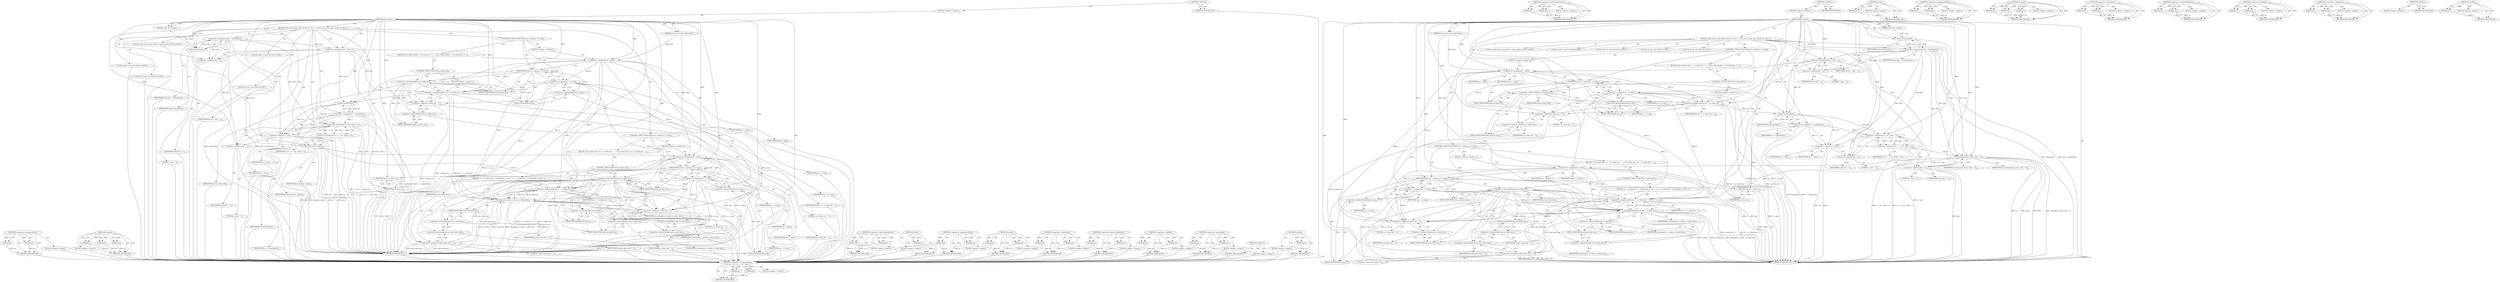 digraph "xmalloc" {
vulnerable_149 [label=<(METHOD,&lt;operator&gt;.assignmentPlus)>];
vulnerable_150 [label=<(PARAM,p1)>];
vulnerable_151 [label=<(PARAM,p2)>];
vulnerable_152 [label=<(BLOCK,&lt;empty&gt;,&lt;empty&gt;)>];
vulnerable_153 [label=<(METHOD_RETURN,ANY)>];
vulnerable_173 [label=<(METHOD,memcpy)>];
vulnerable_174 [label=<(PARAM,p1)>];
vulnerable_175 [label=<(PARAM,p2)>];
vulnerable_176 [label=<(PARAM,p3)>];
vulnerable_177 [label=<(BLOCK,&lt;empty&gt;,&lt;empty&gt;)>];
vulnerable_178 [label=<(METHOD_RETURN,ANY)>];
vulnerable_6 [label=<(METHOD,&lt;global&gt;)<SUB>1</SUB>>];
vulnerable_7 [label=<(BLOCK,&lt;empty&gt;,&lt;empty&gt;)<SUB>1</SUB>>];
vulnerable_8 [label=<(METHOD,path_name)<SUB>1</SUB>>];
vulnerable_9 [label=<(PARAM,const struct name_path *path)<SUB>1</SUB>>];
vulnerable_10 [label=<(PARAM,const char *name)<SUB>1</SUB>>];
vulnerable_11 [label=<(BLOCK,{
	const struct name_path *p;
	char *n, *m;
	in...,{
	const struct name_path *p;
	char *n, *m;
	in...)<SUB>2</SUB>>];
vulnerable_12 [label="<(LOCAL,const struct name_path* p: name_path*)<SUB>3</SUB>>"];
vulnerable_13 [label="<(LOCAL,char* n: char*)<SUB>4</SUB>>"];
vulnerable_14 [label="<(LOCAL,char* m: char*)<SUB>4</SUB>>"];
vulnerable_15 [label="<(LOCAL,int nlen: int)<SUB>5</SUB>>"];
vulnerable_16 [label=<(&lt;operator&gt;.assignment,nlen = strlen(name))<SUB>5</SUB>>];
vulnerable_17 [label=<(IDENTIFIER,nlen,nlen = strlen(name))<SUB>5</SUB>>];
vulnerable_18 [label=<(strlen,strlen(name))<SUB>5</SUB>>];
vulnerable_19 [label=<(IDENTIFIER,name,strlen(name))<SUB>5</SUB>>];
vulnerable_20 [label="<(LOCAL,int len: int)<SUB>6</SUB>>"];
vulnerable_21 [label=<(&lt;operator&gt;.assignment,len = nlen + 1)<SUB>6</SUB>>];
vulnerable_22 [label=<(IDENTIFIER,len,len = nlen + 1)<SUB>6</SUB>>];
vulnerable_23 [label=<(&lt;operator&gt;.addition,nlen + 1)<SUB>6</SUB>>];
vulnerable_24 [label=<(IDENTIFIER,nlen,nlen + 1)<SUB>6</SUB>>];
vulnerable_25 [label=<(LITERAL,1,nlen + 1)<SUB>6</SUB>>];
vulnerable_26 [label=<(CONTROL_STRUCTURE,FOR,for (p = path;p;p = p-&gt;up))<SUB>8</SUB>>];
vulnerable_27 [label=<(BLOCK,&lt;empty&gt;,&lt;empty&gt;)<SUB>8</SUB>>];
vulnerable_28 [label=<(&lt;operator&gt;.assignment,p = path)<SUB>8</SUB>>];
vulnerable_29 [label=<(IDENTIFIER,p,p = path)<SUB>8</SUB>>];
vulnerable_30 [label=<(IDENTIFIER,path,p = path)<SUB>8</SUB>>];
vulnerable_31 [label=<(IDENTIFIER,p,for (p = path;p;p = p-&gt;up))<SUB>8</SUB>>];
vulnerable_32 [label=<(&lt;operator&gt;.assignment,p = p-&gt;up)<SUB>8</SUB>>];
vulnerable_33 [label=<(IDENTIFIER,p,p = p-&gt;up)<SUB>8</SUB>>];
vulnerable_34 [label=<(&lt;operator&gt;.indirectFieldAccess,p-&gt;up)<SUB>8</SUB>>];
vulnerable_35 [label=<(IDENTIFIER,p,p = p-&gt;up)<SUB>8</SUB>>];
vulnerable_36 [label=<(FIELD_IDENTIFIER,up,up)<SUB>8</SUB>>];
vulnerable_37 [label=<(BLOCK,{
		if (p-&gt;elem_len)
			len += p-&gt;elem_len + 1;...,{
		if (p-&gt;elem_len)
			len += p-&gt;elem_len + 1;...)<SUB>8</SUB>>];
vulnerable_38 [label=<(CONTROL_STRUCTURE,IF,if (p-&gt;elem_len))<SUB>9</SUB>>];
vulnerable_39 [label=<(&lt;operator&gt;.indirectFieldAccess,p-&gt;elem_len)<SUB>9</SUB>>];
vulnerable_40 [label=<(IDENTIFIER,p,if (p-&gt;elem_len))<SUB>9</SUB>>];
vulnerable_41 [label=<(FIELD_IDENTIFIER,elem_len,elem_len)<SUB>9</SUB>>];
vulnerable_42 [label=<(BLOCK,&lt;empty&gt;,&lt;empty&gt;)<SUB>10</SUB>>];
vulnerable_43 [label=<(&lt;operator&gt;.assignmentPlus,len += p-&gt;elem_len + 1)<SUB>10</SUB>>];
vulnerable_44 [label=<(IDENTIFIER,len,len += p-&gt;elem_len + 1)<SUB>10</SUB>>];
vulnerable_45 [label=<(&lt;operator&gt;.addition,p-&gt;elem_len + 1)<SUB>10</SUB>>];
vulnerable_46 [label=<(&lt;operator&gt;.indirectFieldAccess,p-&gt;elem_len)<SUB>10</SUB>>];
vulnerable_47 [label=<(IDENTIFIER,p,p-&gt;elem_len + 1)<SUB>10</SUB>>];
vulnerable_48 [label=<(FIELD_IDENTIFIER,elem_len,elem_len)<SUB>10</SUB>>];
vulnerable_49 [label=<(LITERAL,1,p-&gt;elem_len + 1)<SUB>10</SUB>>];
vulnerable_50 [label=<(&lt;operator&gt;.assignment,n = xmalloc(len))<SUB>12</SUB>>];
vulnerable_51 [label=<(IDENTIFIER,n,n = xmalloc(len))<SUB>12</SUB>>];
vulnerable_52 [label=<(xmalloc,xmalloc(len))<SUB>12</SUB>>];
vulnerable_53 [label=<(IDENTIFIER,len,xmalloc(len))<SUB>12</SUB>>];
vulnerable_54 [label=<(&lt;operator&gt;.assignment,m = n + len - (nlen + 1))<SUB>13</SUB>>];
vulnerable_55 [label=<(IDENTIFIER,m,m = n + len - (nlen + 1))<SUB>13</SUB>>];
vulnerable_56 [label=<(&lt;operator&gt;.subtraction,n + len - (nlen + 1))<SUB>13</SUB>>];
vulnerable_57 [label=<(&lt;operator&gt;.addition,n + len)<SUB>13</SUB>>];
vulnerable_58 [label=<(IDENTIFIER,n,n + len)<SUB>13</SUB>>];
vulnerable_59 [label=<(IDENTIFIER,len,n + len)<SUB>13</SUB>>];
vulnerable_60 [label=<(&lt;operator&gt;.addition,nlen + 1)<SUB>13</SUB>>];
vulnerable_61 [label=<(IDENTIFIER,nlen,nlen + 1)<SUB>13</SUB>>];
vulnerable_62 [label=<(LITERAL,1,nlen + 1)<SUB>13</SUB>>];
vulnerable_63 [label=<(strcpy,strcpy(m, name))<SUB>14</SUB>>];
vulnerable_64 [label=<(IDENTIFIER,m,strcpy(m, name))<SUB>14</SUB>>];
vulnerable_65 [label=<(IDENTIFIER,name,strcpy(m, name))<SUB>14</SUB>>];
vulnerable_66 [label=<(CONTROL_STRUCTURE,FOR,for (p = path;p;p = p-&gt;up))<SUB>15</SUB>>];
vulnerable_67 [label=<(BLOCK,&lt;empty&gt;,&lt;empty&gt;)<SUB>15</SUB>>];
vulnerable_68 [label=<(&lt;operator&gt;.assignment,p = path)<SUB>15</SUB>>];
vulnerable_69 [label=<(IDENTIFIER,p,p = path)<SUB>15</SUB>>];
vulnerable_70 [label=<(IDENTIFIER,path,p = path)<SUB>15</SUB>>];
vulnerable_71 [label=<(IDENTIFIER,p,for (p = path;p;p = p-&gt;up))<SUB>15</SUB>>];
vulnerable_72 [label=<(&lt;operator&gt;.assignment,p = p-&gt;up)<SUB>15</SUB>>];
vulnerable_73 [label=<(IDENTIFIER,p,p = p-&gt;up)<SUB>15</SUB>>];
vulnerable_74 [label=<(&lt;operator&gt;.indirectFieldAccess,p-&gt;up)<SUB>15</SUB>>];
vulnerable_75 [label=<(IDENTIFIER,p,p = p-&gt;up)<SUB>15</SUB>>];
vulnerable_76 [label=<(FIELD_IDENTIFIER,up,up)<SUB>15</SUB>>];
vulnerable_77 [label=<(BLOCK,{
 		if (p-&gt;elem_len) {
 			m -= p-&gt;elem_len + ...,{
 		if (p-&gt;elem_len) {
 			m -= p-&gt;elem_len + ...)<SUB>15</SUB>>];
vulnerable_78 [label=<(CONTROL_STRUCTURE,IF,if (p-&gt;elem_len))<SUB>16</SUB>>];
vulnerable_79 [label=<(&lt;operator&gt;.indirectFieldAccess,p-&gt;elem_len)<SUB>16</SUB>>];
vulnerable_80 [label=<(IDENTIFIER,p,if (p-&gt;elem_len))<SUB>16</SUB>>];
vulnerable_81 [label=<(FIELD_IDENTIFIER,elem_len,elem_len)<SUB>16</SUB>>];
vulnerable_82 [label=<(BLOCK,{
 			m -= p-&gt;elem_len + 1;
			memcpy(m, p-&gt;ele...,{
 			m -= p-&gt;elem_len + 1;
			memcpy(m, p-&gt;ele...)<SUB>16</SUB>>];
vulnerable_83 [label=<(&lt;operator&gt;.assignmentMinus,m -= p-&gt;elem_len + 1)<SUB>17</SUB>>];
vulnerable_84 [label=<(IDENTIFIER,m,m -= p-&gt;elem_len + 1)<SUB>17</SUB>>];
vulnerable_85 [label=<(&lt;operator&gt;.addition,p-&gt;elem_len + 1)<SUB>17</SUB>>];
vulnerable_86 [label=<(&lt;operator&gt;.indirectFieldAccess,p-&gt;elem_len)<SUB>17</SUB>>];
vulnerable_87 [label=<(IDENTIFIER,p,p-&gt;elem_len + 1)<SUB>17</SUB>>];
vulnerable_88 [label=<(FIELD_IDENTIFIER,elem_len,elem_len)<SUB>17</SUB>>];
vulnerable_89 [label=<(LITERAL,1,p-&gt;elem_len + 1)<SUB>17</SUB>>];
vulnerable_90 [label=<(memcpy,memcpy(m, p-&gt;elem, p-&gt;elem_len))<SUB>18</SUB>>];
vulnerable_91 [label=<(IDENTIFIER,m,memcpy(m, p-&gt;elem, p-&gt;elem_len))<SUB>18</SUB>>];
vulnerable_92 [label=<(&lt;operator&gt;.indirectFieldAccess,p-&gt;elem)<SUB>18</SUB>>];
vulnerable_93 [label=<(IDENTIFIER,p,memcpy(m, p-&gt;elem, p-&gt;elem_len))<SUB>18</SUB>>];
vulnerable_94 [label=<(FIELD_IDENTIFIER,elem,elem)<SUB>18</SUB>>];
vulnerable_95 [label=<(&lt;operator&gt;.indirectFieldAccess,p-&gt;elem_len)<SUB>18</SUB>>];
vulnerable_96 [label=<(IDENTIFIER,p,memcpy(m, p-&gt;elem, p-&gt;elem_len))<SUB>18</SUB>>];
vulnerable_97 [label=<(FIELD_IDENTIFIER,elem_len,elem_len)<SUB>18</SUB>>];
vulnerable_98 [label=<(&lt;operator&gt;.assignment,m[p-&gt;elem_len] = '/')<SUB>19</SUB>>];
vulnerable_99 [label=<(&lt;operator&gt;.indirectIndexAccess,m[p-&gt;elem_len])<SUB>19</SUB>>];
vulnerable_100 [label=<(IDENTIFIER,m,m[p-&gt;elem_len] = '/')<SUB>19</SUB>>];
vulnerable_101 [label=<(&lt;operator&gt;.indirectFieldAccess,p-&gt;elem_len)<SUB>19</SUB>>];
vulnerable_102 [label=<(IDENTIFIER,p,m[p-&gt;elem_len] = '/')<SUB>19</SUB>>];
vulnerable_103 [label=<(FIELD_IDENTIFIER,elem_len,elem_len)<SUB>19</SUB>>];
vulnerable_104 [label=<(LITERAL,'/',m[p-&gt;elem_len] = '/')<SUB>19</SUB>>];
vulnerable_105 [label=<(RETURN,return n;,return n;)<SUB>22</SUB>>];
vulnerable_106 [label=<(IDENTIFIER,n,return n;)<SUB>22</SUB>>];
vulnerable_107 [label=<(METHOD_RETURN,char*)<SUB>1</SUB>>];
vulnerable_109 [label=<(METHOD_RETURN,ANY)<SUB>1</SUB>>];
vulnerable_179 [label=<(METHOD,&lt;operator&gt;.indirectIndexAccess)>];
vulnerable_180 [label=<(PARAM,p1)>];
vulnerable_181 [label=<(PARAM,p2)>];
vulnerable_182 [label=<(BLOCK,&lt;empty&gt;,&lt;empty&gt;)>];
vulnerable_183 [label=<(METHOD_RETURN,ANY)>];
vulnerable_135 [label=<(METHOD,strlen)>];
vulnerable_136 [label=<(PARAM,p1)>];
vulnerable_137 [label=<(BLOCK,&lt;empty&gt;,&lt;empty&gt;)>];
vulnerable_138 [label=<(METHOD_RETURN,ANY)>];
vulnerable_168 [label=<(METHOD,&lt;operator&gt;.assignmentMinus)>];
vulnerable_169 [label=<(PARAM,p1)>];
vulnerable_170 [label=<(PARAM,p2)>];
vulnerable_171 [label=<(BLOCK,&lt;empty&gt;,&lt;empty&gt;)>];
vulnerable_172 [label=<(METHOD_RETURN,ANY)>];
vulnerable_163 [label=<(METHOD,strcpy)>];
vulnerable_164 [label=<(PARAM,p1)>];
vulnerable_165 [label=<(PARAM,p2)>];
vulnerable_166 [label=<(BLOCK,&lt;empty&gt;,&lt;empty&gt;)>];
vulnerable_167 [label=<(METHOD_RETURN,ANY)>];
vulnerable_158 [label=<(METHOD,&lt;operator&gt;.subtraction)>];
vulnerable_159 [label=<(PARAM,p1)>];
vulnerable_160 [label=<(PARAM,p2)>];
vulnerable_161 [label=<(BLOCK,&lt;empty&gt;,&lt;empty&gt;)>];
vulnerable_162 [label=<(METHOD_RETURN,ANY)>];
vulnerable_144 [label=<(METHOD,&lt;operator&gt;.indirectFieldAccess)>];
vulnerable_145 [label=<(PARAM,p1)>];
vulnerable_146 [label=<(PARAM,p2)>];
vulnerable_147 [label=<(BLOCK,&lt;empty&gt;,&lt;empty&gt;)>];
vulnerable_148 [label=<(METHOD_RETURN,ANY)>];
vulnerable_139 [label=<(METHOD,&lt;operator&gt;.addition)>];
vulnerable_140 [label=<(PARAM,p1)>];
vulnerable_141 [label=<(PARAM,p2)>];
vulnerable_142 [label=<(BLOCK,&lt;empty&gt;,&lt;empty&gt;)>];
vulnerable_143 [label=<(METHOD_RETURN,ANY)>];
vulnerable_130 [label=<(METHOD,&lt;operator&gt;.assignment)>];
vulnerable_131 [label=<(PARAM,p1)>];
vulnerable_132 [label=<(PARAM,p2)>];
vulnerable_133 [label=<(BLOCK,&lt;empty&gt;,&lt;empty&gt;)>];
vulnerable_134 [label=<(METHOD_RETURN,ANY)>];
vulnerable_124 [label=<(METHOD,&lt;global&gt;)<SUB>1</SUB>>];
vulnerable_125 [label=<(BLOCK,&lt;empty&gt;,&lt;empty&gt;)>];
vulnerable_126 [label=<(METHOD_RETURN,ANY)>];
vulnerable_154 [label=<(METHOD,xmalloc)>];
vulnerable_155 [label=<(PARAM,p1)>];
vulnerable_156 [label=<(BLOCK,&lt;empty&gt;,&lt;empty&gt;)>];
vulnerable_157 [label=<(METHOD_RETURN,ANY)>];
fixed_152 [label=<(METHOD,&lt;operator&gt;.assignmentPlus)>];
fixed_153 [label=<(PARAM,p1)>];
fixed_154 [label=<(PARAM,p2)>];
fixed_155 [label=<(BLOCK,&lt;empty&gt;,&lt;empty&gt;)>];
fixed_156 [label=<(METHOD_RETURN,ANY)>];
fixed_177 [label=<(METHOD,&lt;operator&gt;.indirectIndexAccess)>];
fixed_178 [label=<(PARAM,p1)>];
fixed_179 [label=<(PARAM,p2)>];
fixed_180 [label=<(BLOCK,&lt;empty&gt;,&lt;empty&gt;)>];
fixed_181 [label=<(METHOD_RETURN,ANY)>];
fixed_6 [label=<(METHOD,&lt;global&gt;)<SUB>1</SUB>>];
fixed_7 [label=<(BLOCK,&lt;empty&gt;,&lt;empty&gt;)<SUB>1</SUB>>];
fixed_8 [label=<(METHOD,path_name)<SUB>1</SUB>>];
fixed_9 [label=<(PARAM,const struct name_path *path)<SUB>1</SUB>>];
fixed_10 [label=<(PARAM,const char *name)<SUB>1</SUB>>];
fixed_11 [label=<(BLOCK,{
	const struct name_path *p;
	char *n, *m;
	in...,{
	const struct name_path *p;
	char *n, *m;
	in...)<SUB>2</SUB>>];
fixed_12 [label="<(LOCAL,const struct name_path* p: name_path*)<SUB>3</SUB>>"];
fixed_13 [label="<(LOCAL,char* n: char*)<SUB>4</SUB>>"];
fixed_14 [label="<(LOCAL,char* m: char*)<SUB>4</SUB>>"];
fixed_15 [label="<(LOCAL,int nlen: int)<SUB>5</SUB>>"];
fixed_16 [label=<(&lt;operator&gt;.assignment,nlen = strlen(name))<SUB>5</SUB>>];
fixed_17 [label=<(IDENTIFIER,nlen,nlen = strlen(name))<SUB>5</SUB>>];
fixed_18 [label=<(strlen,strlen(name))<SUB>5</SUB>>];
fixed_19 [label=<(IDENTIFIER,name,strlen(name))<SUB>5</SUB>>];
fixed_20 [label="<(LOCAL,int len: int)<SUB>6</SUB>>"];
fixed_21 [label=<(&lt;operator&gt;.assignment,len = nlen + 1)<SUB>6</SUB>>];
fixed_22 [label=<(IDENTIFIER,len,len = nlen + 1)<SUB>6</SUB>>];
fixed_23 [label=<(&lt;operator&gt;.addition,nlen + 1)<SUB>6</SUB>>];
fixed_24 [label=<(IDENTIFIER,nlen,nlen + 1)<SUB>6</SUB>>];
fixed_25 [label=<(LITERAL,1,nlen + 1)<SUB>6</SUB>>];
fixed_26 [label=<(CONTROL_STRUCTURE,FOR,for (p = path;p;p = p-&gt;up))<SUB>8</SUB>>];
fixed_27 [label=<(BLOCK,&lt;empty&gt;,&lt;empty&gt;)<SUB>8</SUB>>];
fixed_28 [label=<(&lt;operator&gt;.assignment,p = path)<SUB>8</SUB>>];
fixed_29 [label=<(IDENTIFIER,p,p = path)<SUB>8</SUB>>];
fixed_30 [label=<(IDENTIFIER,path,p = path)<SUB>8</SUB>>];
fixed_31 [label=<(IDENTIFIER,p,for (p = path;p;p = p-&gt;up))<SUB>8</SUB>>];
fixed_32 [label=<(&lt;operator&gt;.assignment,p = p-&gt;up)<SUB>8</SUB>>];
fixed_33 [label=<(IDENTIFIER,p,p = p-&gt;up)<SUB>8</SUB>>];
fixed_34 [label=<(&lt;operator&gt;.indirectFieldAccess,p-&gt;up)<SUB>8</SUB>>];
fixed_35 [label=<(IDENTIFIER,p,p = p-&gt;up)<SUB>8</SUB>>];
fixed_36 [label=<(FIELD_IDENTIFIER,up,up)<SUB>8</SUB>>];
fixed_37 [label=<(BLOCK,{
		if (p-&gt;elem_len)
			len += p-&gt;elem_len + 1;...,{
		if (p-&gt;elem_len)
			len += p-&gt;elem_len + 1;...)<SUB>8</SUB>>];
fixed_38 [label=<(CONTROL_STRUCTURE,IF,if (p-&gt;elem_len))<SUB>9</SUB>>];
fixed_39 [label=<(&lt;operator&gt;.indirectFieldAccess,p-&gt;elem_len)<SUB>9</SUB>>];
fixed_40 [label=<(IDENTIFIER,p,if (p-&gt;elem_len))<SUB>9</SUB>>];
fixed_41 [label=<(FIELD_IDENTIFIER,elem_len,elem_len)<SUB>9</SUB>>];
fixed_42 [label=<(BLOCK,&lt;empty&gt;,&lt;empty&gt;)<SUB>10</SUB>>];
fixed_43 [label=<(&lt;operator&gt;.assignmentPlus,len += p-&gt;elem_len + 1)<SUB>10</SUB>>];
fixed_44 [label=<(IDENTIFIER,len,len += p-&gt;elem_len + 1)<SUB>10</SUB>>];
fixed_45 [label=<(&lt;operator&gt;.addition,p-&gt;elem_len + 1)<SUB>10</SUB>>];
fixed_46 [label=<(&lt;operator&gt;.indirectFieldAccess,p-&gt;elem_len)<SUB>10</SUB>>];
fixed_47 [label=<(IDENTIFIER,p,p-&gt;elem_len + 1)<SUB>10</SUB>>];
fixed_48 [label=<(FIELD_IDENTIFIER,elem_len,elem_len)<SUB>10</SUB>>];
fixed_49 [label=<(LITERAL,1,p-&gt;elem_len + 1)<SUB>10</SUB>>];
fixed_50 [label=<(&lt;operator&gt;.assignment,n = xmalloc(len))<SUB>12</SUB>>];
fixed_51 [label=<(IDENTIFIER,n,n = xmalloc(len))<SUB>12</SUB>>];
fixed_52 [label=<(xmalloc,xmalloc(len))<SUB>12</SUB>>];
fixed_53 [label=<(IDENTIFIER,len,xmalloc(len))<SUB>12</SUB>>];
fixed_54 [label=<(&lt;operator&gt;.assignment,m = n + len - (nlen + 1))<SUB>13</SUB>>];
fixed_55 [label=<(IDENTIFIER,m,m = n + len - (nlen + 1))<SUB>13</SUB>>];
fixed_56 [label=<(&lt;operator&gt;.subtraction,n + len - (nlen + 1))<SUB>13</SUB>>];
fixed_57 [label=<(&lt;operator&gt;.addition,n + len)<SUB>13</SUB>>];
fixed_58 [label=<(IDENTIFIER,n,n + len)<SUB>13</SUB>>];
fixed_59 [label=<(IDENTIFIER,len,n + len)<SUB>13</SUB>>];
fixed_60 [label=<(&lt;operator&gt;.addition,nlen + 1)<SUB>13</SUB>>];
fixed_61 [label=<(IDENTIFIER,nlen,nlen + 1)<SUB>13</SUB>>];
fixed_62 [label=<(LITERAL,1,nlen + 1)<SUB>13</SUB>>];
fixed_63 [label=<(memcpy,memcpy(m, name, nlen + 1))<SUB>14</SUB>>];
fixed_64 [label=<(IDENTIFIER,m,memcpy(m, name, nlen + 1))<SUB>14</SUB>>];
fixed_65 [label=<(IDENTIFIER,name,memcpy(m, name, nlen + 1))<SUB>14</SUB>>];
fixed_66 [label=<(&lt;operator&gt;.addition,nlen + 1)<SUB>14</SUB>>];
fixed_67 [label=<(IDENTIFIER,nlen,nlen + 1)<SUB>14</SUB>>];
fixed_68 [label=<(LITERAL,1,nlen + 1)<SUB>14</SUB>>];
fixed_69 [label=<(CONTROL_STRUCTURE,FOR,for (p = path;p;p = p-&gt;up))<SUB>15</SUB>>];
fixed_70 [label=<(BLOCK,&lt;empty&gt;,&lt;empty&gt;)<SUB>15</SUB>>];
fixed_71 [label=<(&lt;operator&gt;.assignment,p = path)<SUB>15</SUB>>];
fixed_72 [label=<(IDENTIFIER,p,p = path)<SUB>15</SUB>>];
fixed_73 [label=<(IDENTIFIER,path,p = path)<SUB>15</SUB>>];
fixed_74 [label=<(IDENTIFIER,p,for (p = path;p;p = p-&gt;up))<SUB>15</SUB>>];
fixed_75 [label=<(&lt;operator&gt;.assignment,p = p-&gt;up)<SUB>15</SUB>>];
fixed_76 [label=<(IDENTIFIER,p,p = p-&gt;up)<SUB>15</SUB>>];
fixed_77 [label=<(&lt;operator&gt;.indirectFieldAccess,p-&gt;up)<SUB>15</SUB>>];
fixed_78 [label=<(IDENTIFIER,p,p = p-&gt;up)<SUB>15</SUB>>];
fixed_79 [label=<(FIELD_IDENTIFIER,up,up)<SUB>15</SUB>>];
fixed_80 [label=<(BLOCK,{
 		if (p-&gt;elem_len) {
 			m -= p-&gt;elem_len + ...,{
 		if (p-&gt;elem_len) {
 			m -= p-&gt;elem_len + ...)<SUB>15</SUB>>];
fixed_81 [label=<(CONTROL_STRUCTURE,IF,if (p-&gt;elem_len))<SUB>16</SUB>>];
fixed_82 [label=<(&lt;operator&gt;.indirectFieldAccess,p-&gt;elem_len)<SUB>16</SUB>>];
fixed_83 [label=<(IDENTIFIER,p,if (p-&gt;elem_len))<SUB>16</SUB>>];
fixed_84 [label=<(FIELD_IDENTIFIER,elem_len,elem_len)<SUB>16</SUB>>];
fixed_85 [label=<(BLOCK,{
 			m -= p-&gt;elem_len + 1;
			memcpy(m, p-&gt;ele...,{
 			m -= p-&gt;elem_len + 1;
			memcpy(m, p-&gt;ele...)<SUB>16</SUB>>];
fixed_86 [label=<(&lt;operator&gt;.assignmentMinus,m -= p-&gt;elem_len + 1)<SUB>17</SUB>>];
fixed_87 [label=<(IDENTIFIER,m,m -= p-&gt;elem_len + 1)<SUB>17</SUB>>];
fixed_88 [label=<(&lt;operator&gt;.addition,p-&gt;elem_len + 1)<SUB>17</SUB>>];
fixed_89 [label=<(&lt;operator&gt;.indirectFieldAccess,p-&gt;elem_len)<SUB>17</SUB>>];
fixed_90 [label=<(IDENTIFIER,p,p-&gt;elem_len + 1)<SUB>17</SUB>>];
fixed_91 [label=<(FIELD_IDENTIFIER,elem_len,elem_len)<SUB>17</SUB>>];
fixed_92 [label=<(LITERAL,1,p-&gt;elem_len + 1)<SUB>17</SUB>>];
fixed_93 [label=<(memcpy,memcpy(m, p-&gt;elem, p-&gt;elem_len))<SUB>18</SUB>>];
fixed_94 [label=<(IDENTIFIER,m,memcpy(m, p-&gt;elem, p-&gt;elem_len))<SUB>18</SUB>>];
fixed_95 [label=<(&lt;operator&gt;.indirectFieldAccess,p-&gt;elem)<SUB>18</SUB>>];
fixed_96 [label=<(IDENTIFIER,p,memcpy(m, p-&gt;elem, p-&gt;elem_len))<SUB>18</SUB>>];
fixed_97 [label=<(FIELD_IDENTIFIER,elem,elem)<SUB>18</SUB>>];
fixed_98 [label=<(&lt;operator&gt;.indirectFieldAccess,p-&gt;elem_len)<SUB>18</SUB>>];
fixed_99 [label=<(IDENTIFIER,p,memcpy(m, p-&gt;elem, p-&gt;elem_len))<SUB>18</SUB>>];
fixed_100 [label=<(FIELD_IDENTIFIER,elem_len,elem_len)<SUB>18</SUB>>];
fixed_101 [label=<(&lt;operator&gt;.assignment,m[p-&gt;elem_len] = '/')<SUB>19</SUB>>];
fixed_102 [label=<(&lt;operator&gt;.indirectIndexAccess,m[p-&gt;elem_len])<SUB>19</SUB>>];
fixed_103 [label=<(IDENTIFIER,m,m[p-&gt;elem_len] = '/')<SUB>19</SUB>>];
fixed_104 [label=<(&lt;operator&gt;.indirectFieldAccess,p-&gt;elem_len)<SUB>19</SUB>>];
fixed_105 [label=<(IDENTIFIER,p,m[p-&gt;elem_len] = '/')<SUB>19</SUB>>];
fixed_106 [label=<(FIELD_IDENTIFIER,elem_len,elem_len)<SUB>19</SUB>>];
fixed_107 [label=<(LITERAL,'/',m[p-&gt;elem_len] = '/')<SUB>19</SUB>>];
fixed_108 [label=<(RETURN,return n;,return n;)<SUB>22</SUB>>];
fixed_109 [label=<(IDENTIFIER,n,return n;)<SUB>22</SUB>>];
fixed_110 [label=<(METHOD_RETURN,char*)<SUB>1</SUB>>];
fixed_112 [label=<(METHOD_RETURN,ANY)<SUB>1</SUB>>];
fixed_138 [label=<(METHOD,strlen)>];
fixed_139 [label=<(PARAM,p1)>];
fixed_140 [label=<(BLOCK,&lt;empty&gt;,&lt;empty&gt;)>];
fixed_141 [label=<(METHOD_RETURN,ANY)>];
fixed_172 [label=<(METHOD,&lt;operator&gt;.assignmentMinus)>];
fixed_173 [label=<(PARAM,p1)>];
fixed_174 [label=<(PARAM,p2)>];
fixed_175 [label=<(BLOCK,&lt;empty&gt;,&lt;empty&gt;)>];
fixed_176 [label=<(METHOD_RETURN,ANY)>];
fixed_166 [label=<(METHOD,memcpy)>];
fixed_167 [label=<(PARAM,p1)>];
fixed_168 [label=<(PARAM,p2)>];
fixed_169 [label=<(PARAM,p3)>];
fixed_170 [label=<(BLOCK,&lt;empty&gt;,&lt;empty&gt;)>];
fixed_171 [label=<(METHOD_RETURN,ANY)>];
fixed_161 [label=<(METHOD,&lt;operator&gt;.subtraction)>];
fixed_162 [label=<(PARAM,p1)>];
fixed_163 [label=<(PARAM,p2)>];
fixed_164 [label=<(BLOCK,&lt;empty&gt;,&lt;empty&gt;)>];
fixed_165 [label=<(METHOD_RETURN,ANY)>];
fixed_147 [label=<(METHOD,&lt;operator&gt;.indirectFieldAccess)>];
fixed_148 [label=<(PARAM,p1)>];
fixed_149 [label=<(PARAM,p2)>];
fixed_150 [label=<(BLOCK,&lt;empty&gt;,&lt;empty&gt;)>];
fixed_151 [label=<(METHOD_RETURN,ANY)>];
fixed_142 [label=<(METHOD,&lt;operator&gt;.addition)>];
fixed_143 [label=<(PARAM,p1)>];
fixed_144 [label=<(PARAM,p2)>];
fixed_145 [label=<(BLOCK,&lt;empty&gt;,&lt;empty&gt;)>];
fixed_146 [label=<(METHOD_RETURN,ANY)>];
fixed_133 [label=<(METHOD,&lt;operator&gt;.assignment)>];
fixed_134 [label=<(PARAM,p1)>];
fixed_135 [label=<(PARAM,p2)>];
fixed_136 [label=<(BLOCK,&lt;empty&gt;,&lt;empty&gt;)>];
fixed_137 [label=<(METHOD_RETURN,ANY)>];
fixed_127 [label=<(METHOD,&lt;global&gt;)<SUB>1</SUB>>];
fixed_128 [label=<(BLOCK,&lt;empty&gt;,&lt;empty&gt;)>];
fixed_129 [label=<(METHOD_RETURN,ANY)>];
fixed_157 [label=<(METHOD,xmalloc)>];
fixed_158 [label=<(PARAM,p1)>];
fixed_159 [label=<(BLOCK,&lt;empty&gt;,&lt;empty&gt;)>];
fixed_160 [label=<(METHOD_RETURN,ANY)>];
vulnerable_149 -> vulnerable_150  [key=0, label="AST: "];
vulnerable_149 -> vulnerable_150  [key=1, label="DDG: "];
vulnerable_149 -> vulnerable_152  [key=0, label="AST: "];
vulnerable_149 -> vulnerable_151  [key=0, label="AST: "];
vulnerable_149 -> vulnerable_151  [key=1, label="DDG: "];
vulnerable_149 -> vulnerable_153  [key=0, label="AST: "];
vulnerable_149 -> vulnerable_153  [key=1, label="CFG: "];
vulnerable_150 -> vulnerable_153  [key=0, label="DDG: p1"];
vulnerable_151 -> vulnerable_153  [key=0, label="DDG: p2"];
vulnerable_152 -> fixed_152  [key=0];
vulnerable_153 -> fixed_152  [key=0];
vulnerable_173 -> vulnerable_174  [key=0, label="AST: "];
vulnerable_173 -> vulnerable_174  [key=1, label="DDG: "];
vulnerable_173 -> vulnerable_177  [key=0, label="AST: "];
vulnerable_173 -> vulnerable_175  [key=0, label="AST: "];
vulnerable_173 -> vulnerable_175  [key=1, label="DDG: "];
vulnerable_173 -> vulnerable_178  [key=0, label="AST: "];
vulnerable_173 -> vulnerable_178  [key=1, label="CFG: "];
vulnerable_173 -> vulnerable_176  [key=0, label="AST: "];
vulnerable_173 -> vulnerable_176  [key=1, label="DDG: "];
vulnerable_174 -> vulnerable_178  [key=0, label="DDG: p1"];
vulnerable_175 -> vulnerable_178  [key=0, label="DDG: p2"];
vulnerable_176 -> vulnerable_178  [key=0, label="DDG: p3"];
vulnerable_177 -> fixed_152  [key=0];
vulnerable_178 -> fixed_152  [key=0];
vulnerable_6 -> vulnerable_7  [key=0, label="AST: "];
vulnerable_6 -> vulnerable_109  [key=0, label="AST: "];
vulnerable_6 -> vulnerable_109  [key=1, label="CFG: "];
vulnerable_7 -> vulnerable_8  [key=0, label="AST: "];
vulnerable_8 -> vulnerable_9  [key=0, label="AST: "];
vulnerable_8 -> vulnerable_9  [key=1, label="DDG: "];
vulnerable_8 -> vulnerable_10  [key=0, label="AST: "];
vulnerable_8 -> vulnerable_10  [key=1, label="DDG: "];
vulnerable_8 -> vulnerable_11  [key=0, label="AST: "];
vulnerable_8 -> vulnerable_107  [key=0, label="AST: "];
vulnerable_8 -> vulnerable_18  [key=0, label="CFG: "];
vulnerable_8 -> vulnerable_18  [key=1, label="DDG: "];
vulnerable_8 -> vulnerable_21  [key=0, label="DDG: "];
vulnerable_8 -> vulnerable_31  [key=0, label="DDG: "];
vulnerable_8 -> vulnerable_63  [key=0, label="DDG: "];
vulnerable_8 -> vulnerable_71  [key=0, label="DDG: "];
vulnerable_8 -> vulnerable_106  [key=0, label="DDG: "];
vulnerable_8 -> vulnerable_23  [key=0, label="DDG: "];
vulnerable_8 -> vulnerable_28  [key=0, label="DDG: "];
vulnerable_8 -> vulnerable_52  [key=0, label="DDG: "];
vulnerable_8 -> vulnerable_56  [key=0, label="DDG: "];
vulnerable_8 -> vulnerable_68  [key=0, label="DDG: "];
vulnerable_8 -> vulnerable_57  [key=0, label="DDG: "];
vulnerable_8 -> vulnerable_60  [key=0, label="DDG: "];
vulnerable_8 -> vulnerable_43  [key=0, label="DDG: "];
vulnerable_8 -> vulnerable_83  [key=0, label="DDG: "];
vulnerable_8 -> vulnerable_98  [key=0, label="DDG: "];
vulnerable_8 -> vulnerable_90  [key=0, label="DDG: "];
vulnerable_8 -> vulnerable_45  [key=0, label="DDG: "];
vulnerable_8 -> vulnerable_85  [key=0, label="DDG: "];
vulnerable_9 -> vulnerable_28  [key=0, label="DDG: path"];
vulnerable_9 -> vulnerable_68  [key=0, label="DDG: path"];
vulnerable_10 -> vulnerable_18  [key=0, label="DDG: name"];
vulnerable_11 -> vulnerable_12  [key=0, label="AST: "];
vulnerable_11 -> vulnerable_13  [key=0, label="AST: "];
vulnerable_11 -> vulnerable_14  [key=0, label="AST: "];
vulnerable_11 -> vulnerable_15  [key=0, label="AST: "];
vulnerable_11 -> vulnerable_16  [key=0, label="AST: "];
vulnerable_11 -> vulnerable_20  [key=0, label="AST: "];
vulnerable_11 -> vulnerable_21  [key=0, label="AST: "];
vulnerable_11 -> vulnerable_26  [key=0, label="AST: "];
vulnerable_11 -> vulnerable_50  [key=0, label="AST: "];
vulnerable_11 -> vulnerable_54  [key=0, label="AST: "];
vulnerable_11 -> vulnerable_63  [key=0, label="AST: "];
vulnerable_11 -> vulnerable_66  [key=0, label="AST: "];
vulnerable_11 -> vulnerable_105  [key=0, label="AST: "];
vulnerable_12 -> fixed_152  [key=0];
vulnerable_13 -> fixed_152  [key=0];
vulnerable_14 -> fixed_152  [key=0];
vulnerable_15 -> fixed_152  [key=0];
vulnerable_16 -> vulnerable_17  [key=0, label="AST: "];
vulnerable_16 -> vulnerable_18  [key=0, label="AST: "];
vulnerable_16 -> vulnerable_23  [key=0, label="CFG: "];
vulnerable_16 -> vulnerable_23  [key=1, label="DDG: nlen"];
vulnerable_16 -> vulnerable_107  [key=0, label="DDG: strlen(name)"];
vulnerable_16 -> vulnerable_107  [key=1, label="DDG: nlen = strlen(name)"];
vulnerable_16 -> vulnerable_21  [key=0, label="DDG: nlen"];
vulnerable_16 -> vulnerable_56  [key=0, label="DDG: nlen"];
vulnerable_16 -> vulnerable_60  [key=0, label="DDG: nlen"];
vulnerable_17 -> fixed_152  [key=0];
vulnerable_18 -> vulnerable_19  [key=0, label="AST: "];
vulnerable_18 -> vulnerable_16  [key=0, label="CFG: "];
vulnerable_18 -> vulnerable_16  [key=1, label="DDG: name"];
vulnerable_18 -> vulnerable_63  [key=0, label="DDG: name"];
vulnerable_19 -> fixed_152  [key=0];
vulnerable_20 -> fixed_152  [key=0];
vulnerable_21 -> vulnerable_22  [key=0, label="AST: "];
vulnerable_21 -> vulnerable_23  [key=0, label="AST: "];
vulnerable_21 -> vulnerable_28  [key=0, label="CFG: "];
vulnerable_21 -> vulnerable_107  [key=0, label="DDG: len = nlen + 1"];
vulnerable_21 -> vulnerable_52  [key=0, label="DDG: len"];
vulnerable_21 -> vulnerable_43  [key=0, label="DDG: len"];
vulnerable_22 -> fixed_152  [key=0];
vulnerable_23 -> vulnerable_24  [key=0, label="AST: "];
vulnerable_23 -> vulnerable_25  [key=0, label="AST: "];
vulnerable_23 -> vulnerable_21  [key=0, label="CFG: "];
vulnerable_24 -> fixed_152  [key=0];
vulnerable_25 -> fixed_152  [key=0];
vulnerable_26 -> vulnerable_27  [key=0, label="AST: "];
vulnerable_26 -> vulnerable_31  [key=0, label="AST: "];
vulnerable_26 -> vulnerable_32  [key=0, label="AST: "];
vulnerable_26 -> vulnerable_37  [key=0, label="AST: "];
vulnerable_27 -> vulnerable_28  [key=0, label="AST: "];
vulnerable_28 -> vulnerable_29  [key=0, label="AST: "];
vulnerable_28 -> vulnerable_30  [key=0, label="AST: "];
vulnerable_28 -> vulnerable_31  [key=0, label="CFG: "];
vulnerable_28 -> vulnerable_32  [key=0, label="DDG: p"];
vulnerable_28 -> vulnerable_72  [key=0, label="DDG: p"];
vulnerable_28 -> vulnerable_43  [key=0, label="DDG: p"];
vulnerable_28 -> vulnerable_83  [key=0, label="DDG: p"];
vulnerable_28 -> vulnerable_90  [key=0, label="DDG: p"];
vulnerable_28 -> vulnerable_45  [key=0, label="DDG: p"];
vulnerable_28 -> vulnerable_85  [key=0, label="DDG: p"];
vulnerable_29 -> fixed_152  [key=0];
vulnerable_30 -> fixed_152  [key=0];
vulnerable_31 -> vulnerable_41  [key=0, label="CFG: "];
vulnerable_31 -> vulnerable_41  [key=1, label="CDG: "];
vulnerable_31 -> vulnerable_52  [key=0, label="CFG: "];
vulnerable_31 -> vulnerable_34  [key=0, label="CDG: "];
vulnerable_31 -> vulnerable_32  [key=0, label="CDG: "];
vulnerable_31 -> vulnerable_36  [key=0, label="CDG: "];
vulnerable_31 -> vulnerable_39  [key=0, label="CDG: "];
vulnerable_31 -> vulnerable_31  [key=0, label="CDG: "];
vulnerable_32 -> vulnerable_33  [key=0, label="AST: "];
vulnerable_32 -> vulnerable_34  [key=0, label="AST: "];
vulnerable_32 -> vulnerable_31  [key=0, label="CFG: "];
vulnerable_32 -> vulnerable_107  [key=0, label="DDG: p-&gt;up"];
vulnerable_32 -> vulnerable_107  [key=1, label="DDG: p = p-&gt;up"];
vulnerable_32 -> vulnerable_43  [key=0, label="DDG: p"];
vulnerable_32 -> vulnerable_83  [key=0, label="DDG: p"];
vulnerable_32 -> vulnerable_90  [key=0, label="DDG: p"];
vulnerable_32 -> vulnerable_45  [key=0, label="DDG: p"];
vulnerable_32 -> vulnerable_85  [key=0, label="DDG: p"];
vulnerable_33 -> fixed_152  [key=0];
vulnerable_34 -> vulnerable_35  [key=0, label="AST: "];
vulnerable_34 -> vulnerable_36  [key=0, label="AST: "];
vulnerable_34 -> vulnerable_32  [key=0, label="CFG: "];
vulnerable_35 -> fixed_152  [key=0];
vulnerable_36 -> vulnerable_34  [key=0, label="CFG: "];
vulnerable_37 -> vulnerable_38  [key=0, label="AST: "];
vulnerable_38 -> vulnerable_39  [key=0, label="AST: "];
vulnerable_38 -> vulnerable_42  [key=0, label="AST: "];
vulnerable_39 -> vulnerable_40  [key=0, label="AST: "];
vulnerable_39 -> vulnerable_41  [key=0, label="AST: "];
vulnerable_39 -> vulnerable_48  [key=0, label="CFG: "];
vulnerable_39 -> vulnerable_48  [key=1, label="CDG: "];
vulnerable_39 -> vulnerable_36  [key=0, label="CFG: "];
vulnerable_39 -> vulnerable_46  [key=0, label="CDG: "];
vulnerable_39 -> vulnerable_45  [key=0, label="CDG: "];
vulnerable_39 -> vulnerable_43  [key=0, label="CDG: "];
vulnerable_40 -> fixed_152  [key=0];
vulnerable_41 -> vulnerable_39  [key=0, label="CFG: "];
vulnerable_42 -> vulnerable_43  [key=0, label="AST: "];
vulnerable_43 -> vulnerable_44  [key=0, label="AST: "];
vulnerable_43 -> vulnerable_45  [key=0, label="AST: "];
vulnerable_43 -> vulnerable_36  [key=0, label="CFG: "];
vulnerable_43 -> vulnerable_107  [key=0, label="DDG: p-&gt;elem_len + 1"];
vulnerable_43 -> vulnerable_107  [key=1, label="DDG: len += p-&gt;elem_len + 1"];
vulnerable_43 -> vulnerable_52  [key=0, label="DDG: len"];
vulnerable_44 -> fixed_152  [key=0];
vulnerable_45 -> vulnerable_46  [key=0, label="AST: "];
vulnerable_45 -> vulnerable_49  [key=0, label="AST: "];
vulnerable_45 -> vulnerable_43  [key=0, label="CFG: "];
vulnerable_45 -> vulnerable_107  [key=0, label="DDG: p-&gt;elem_len"];
vulnerable_46 -> vulnerable_47  [key=0, label="AST: "];
vulnerable_46 -> vulnerable_48  [key=0, label="AST: "];
vulnerable_46 -> vulnerable_45  [key=0, label="CFG: "];
vulnerable_47 -> fixed_152  [key=0];
vulnerable_48 -> vulnerable_46  [key=0, label="CFG: "];
vulnerable_49 -> fixed_152  [key=0];
vulnerable_50 -> vulnerable_51  [key=0, label="AST: "];
vulnerable_50 -> vulnerable_52  [key=0, label="AST: "];
vulnerable_50 -> vulnerable_57  [key=0, label="CFG: "];
vulnerable_50 -> vulnerable_57  [key=1, label="DDG: n"];
vulnerable_50 -> vulnerable_107  [key=0, label="DDG: xmalloc(len)"];
vulnerable_50 -> vulnerable_107  [key=1, label="DDG: n = xmalloc(len)"];
vulnerable_50 -> vulnerable_106  [key=0, label="DDG: n"];
vulnerable_50 -> vulnerable_56  [key=0, label="DDG: n"];
vulnerable_51 -> fixed_152  [key=0];
vulnerable_52 -> vulnerable_53  [key=0, label="AST: "];
vulnerable_52 -> vulnerable_50  [key=0, label="CFG: "];
vulnerable_52 -> vulnerable_50  [key=1, label="DDG: len"];
vulnerable_52 -> vulnerable_56  [key=0, label="DDG: len"];
vulnerable_52 -> vulnerable_57  [key=0, label="DDG: len"];
vulnerable_53 -> fixed_152  [key=0];
vulnerable_54 -> vulnerable_55  [key=0, label="AST: "];
vulnerable_54 -> vulnerable_56  [key=0, label="AST: "];
vulnerable_54 -> vulnerable_63  [key=0, label="CFG: "];
vulnerable_54 -> vulnerable_63  [key=1, label="DDG: m"];
vulnerable_54 -> vulnerable_107  [key=0, label="DDG: n + len - (nlen + 1)"];
vulnerable_54 -> vulnerable_107  [key=1, label="DDG: m = n + len - (nlen + 1)"];
vulnerable_55 -> fixed_152  [key=0];
vulnerable_56 -> vulnerable_57  [key=0, label="AST: "];
vulnerable_56 -> vulnerable_60  [key=0, label="AST: "];
vulnerable_56 -> vulnerable_54  [key=0, label="CFG: "];
vulnerable_56 -> vulnerable_54  [key=1, label="DDG: n + len"];
vulnerable_56 -> vulnerable_54  [key=2, label="DDG: nlen + 1"];
vulnerable_56 -> vulnerable_107  [key=0, label="DDG: n + len"];
vulnerable_56 -> vulnerable_107  [key=1, label="DDG: nlen + 1"];
vulnerable_57 -> vulnerable_58  [key=0, label="AST: "];
vulnerable_57 -> vulnerable_59  [key=0, label="AST: "];
vulnerable_57 -> vulnerable_60  [key=0, label="CFG: "];
vulnerable_57 -> vulnerable_107  [key=0, label="DDG: n"];
vulnerable_57 -> vulnerable_107  [key=1, label="DDG: len"];
vulnerable_58 -> fixed_152  [key=0];
vulnerable_59 -> fixed_152  [key=0];
vulnerable_60 -> vulnerable_61  [key=0, label="AST: "];
vulnerable_60 -> vulnerable_62  [key=0, label="AST: "];
vulnerable_60 -> vulnerable_56  [key=0, label="CFG: "];
vulnerable_60 -> vulnerable_107  [key=0, label="DDG: nlen"];
vulnerable_61 -> fixed_152  [key=0];
vulnerable_62 -> fixed_152  [key=0];
vulnerable_63 -> vulnerable_64  [key=0, label="AST: "];
vulnerable_63 -> vulnerable_65  [key=0, label="AST: "];
vulnerable_63 -> vulnerable_68  [key=0, label="CFG: "];
vulnerable_63 -> vulnerable_107  [key=0, label="DDG: m"];
vulnerable_63 -> vulnerable_107  [key=1, label="DDG: name"];
vulnerable_63 -> vulnerable_107  [key=2, label="DDG: strcpy(m, name)"];
vulnerable_63 -> vulnerable_83  [key=0, label="DDG: m"];
vulnerable_64 -> fixed_152  [key=0];
vulnerable_65 -> fixed_152  [key=0];
vulnerable_66 -> vulnerable_67  [key=0, label="AST: "];
vulnerable_66 -> vulnerable_71  [key=0, label="AST: "];
vulnerable_66 -> vulnerable_72  [key=0, label="AST: "];
vulnerable_66 -> vulnerable_77  [key=0, label="AST: "];
vulnerable_67 -> vulnerable_68  [key=0, label="AST: "];
vulnerable_68 -> vulnerable_69  [key=0, label="AST: "];
vulnerable_68 -> vulnerable_70  [key=0, label="AST: "];
vulnerable_68 -> vulnerable_71  [key=0, label="CFG: "];
vulnerable_68 -> vulnerable_107  [key=0, label="DDG: p"];
vulnerable_68 -> vulnerable_107  [key=1, label="DDG: path"];
vulnerable_68 -> vulnerable_107  [key=2, label="DDG: p = path"];
vulnerable_68 -> vulnerable_72  [key=0, label="DDG: p"];
vulnerable_68 -> vulnerable_83  [key=0, label="DDG: p"];
vulnerable_68 -> vulnerable_90  [key=0, label="DDG: p"];
vulnerable_68 -> vulnerable_85  [key=0, label="DDG: p"];
vulnerable_69 -> fixed_152  [key=0];
vulnerable_70 -> fixed_152  [key=0];
vulnerable_71 -> vulnerable_81  [key=0, label="CFG: "];
vulnerable_71 -> vulnerable_81  [key=1, label="CDG: "];
vulnerable_71 -> vulnerable_105  [key=0, label="CFG: "];
vulnerable_71 -> vulnerable_71  [key=0, label="CDG: "];
vulnerable_71 -> vulnerable_72  [key=0, label="CDG: "];
vulnerable_71 -> vulnerable_74  [key=0, label="CDG: "];
vulnerable_71 -> vulnerable_76  [key=0, label="CDG: "];
vulnerable_71 -> vulnerable_79  [key=0, label="CDG: "];
vulnerable_72 -> vulnerable_73  [key=0, label="AST: "];
vulnerable_72 -> vulnerable_74  [key=0, label="AST: "];
vulnerable_72 -> vulnerable_71  [key=0, label="CFG: "];
vulnerable_72 -> vulnerable_107  [key=0, label="DDG: p"];
vulnerable_72 -> vulnerable_107  [key=1, label="DDG: p-&gt;up"];
vulnerable_72 -> vulnerable_107  [key=2, label="DDG: p = p-&gt;up"];
vulnerable_72 -> vulnerable_83  [key=0, label="DDG: p"];
vulnerable_72 -> vulnerable_90  [key=0, label="DDG: p"];
vulnerable_72 -> vulnerable_85  [key=0, label="DDG: p"];
vulnerable_73 -> fixed_152  [key=0];
vulnerable_74 -> vulnerable_75  [key=0, label="AST: "];
vulnerable_74 -> vulnerable_76  [key=0, label="AST: "];
vulnerable_74 -> vulnerable_72  [key=0, label="CFG: "];
vulnerable_75 -> fixed_152  [key=0];
vulnerable_76 -> vulnerable_74  [key=0, label="CFG: "];
vulnerable_77 -> vulnerable_78  [key=0, label="AST: "];
vulnerable_78 -> vulnerable_79  [key=0, label="AST: "];
vulnerable_78 -> vulnerable_82  [key=0, label="AST: "];
vulnerable_79 -> vulnerable_80  [key=0, label="AST: "];
vulnerable_79 -> vulnerable_81  [key=0, label="AST: "];
vulnerable_79 -> vulnerable_88  [key=0, label="CFG: "];
vulnerable_79 -> vulnerable_88  [key=1, label="CDG: "];
vulnerable_79 -> vulnerable_76  [key=0, label="CFG: "];
vulnerable_79 -> vulnerable_94  [key=0, label="CDG: "];
vulnerable_79 -> vulnerable_83  [key=0, label="CDG: "];
vulnerable_79 -> vulnerable_98  [key=0, label="CDG: "];
vulnerable_79 -> vulnerable_99  [key=0, label="CDG: "];
vulnerable_79 -> vulnerable_85  [key=0, label="CDG: "];
vulnerable_79 -> vulnerable_103  [key=0, label="CDG: "];
vulnerable_79 -> vulnerable_95  [key=0, label="CDG: "];
vulnerable_79 -> vulnerable_92  [key=0, label="CDG: "];
vulnerable_79 -> vulnerable_97  [key=0, label="CDG: "];
vulnerable_79 -> vulnerable_101  [key=0, label="CDG: "];
vulnerable_79 -> vulnerable_90  [key=0, label="CDG: "];
vulnerable_79 -> vulnerable_86  [key=0, label="CDG: "];
vulnerable_80 -> fixed_152  [key=0];
vulnerable_81 -> vulnerable_79  [key=0, label="CFG: "];
vulnerable_82 -> vulnerable_83  [key=0, label="AST: "];
vulnerable_82 -> vulnerable_90  [key=0, label="AST: "];
vulnerable_82 -> vulnerable_98  [key=0, label="AST: "];
vulnerable_83 -> vulnerable_84  [key=0, label="AST: "];
vulnerable_83 -> vulnerable_85  [key=0, label="AST: "];
vulnerable_83 -> vulnerable_94  [key=0, label="CFG: "];
vulnerable_83 -> vulnerable_107  [key=0, label="DDG: p-&gt;elem_len + 1"];
vulnerable_83 -> vulnerable_107  [key=1, label="DDG: m -= p-&gt;elem_len + 1"];
vulnerable_83 -> vulnerable_90  [key=0, label="DDG: m"];
vulnerable_84 -> fixed_152  [key=0];
vulnerable_85 -> vulnerable_86  [key=0, label="AST: "];
vulnerable_85 -> vulnerable_89  [key=0, label="AST: "];
vulnerable_85 -> vulnerable_83  [key=0, label="CFG: "];
vulnerable_86 -> vulnerable_87  [key=0, label="AST: "];
vulnerable_86 -> vulnerable_88  [key=0, label="AST: "];
vulnerable_86 -> vulnerable_85  [key=0, label="CFG: "];
vulnerable_87 -> fixed_152  [key=0];
vulnerable_88 -> vulnerable_86  [key=0, label="CFG: "];
vulnerable_89 -> fixed_152  [key=0];
vulnerable_90 -> vulnerable_91  [key=0, label="AST: "];
vulnerable_90 -> vulnerable_92  [key=0, label="AST: "];
vulnerable_90 -> vulnerable_95  [key=0, label="AST: "];
vulnerable_90 -> vulnerable_103  [key=0, label="CFG: "];
vulnerable_90 -> vulnerable_107  [key=0, label="DDG: m"];
vulnerable_90 -> vulnerable_107  [key=1, label="DDG: p-&gt;elem"];
vulnerable_90 -> vulnerable_107  [key=2, label="DDG: p-&gt;elem_len"];
vulnerable_90 -> vulnerable_107  [key=3, label="DDG: memcpy(m, p-&gt;elem, p-&gt;elem_len)"];
vulnerable_90 -> vulnerable_83  [key=0, label="DDG: p-&gt;elem_len"];
vulnerable_90 -> vulnerable_83  [key=1, label="DDG: m"];
vulnerable_90 -> vulnerable_85  [key=0, label="DDG: p-&gt;elem_len"];
vulnerable_91 -> fixed_152  [key=0];
vulnerable_92 -> vulnerable_93  [key=0, label="AST: "];
vulnerable_92 -> vulnerable_94  [key=0, label="AST: "];
vulnerable_92 -> vulnerable_97  [key=0, label="CFG: "];
vulnerable_93 -> fixed_152  [key=0];
vulnerable_94 -> vulnerable_92  [key=0, label="CFG: "];
vulnerable_95 -> vulnerable_96  [key=0, label="AST: "];
vulnerable_95 -> vulnerable_97  [key=0, label="AST: "];
vulnerable_95 -> vulnerable_90  [key=0, label="CFG: "];
vulnerable_96 -> fixed_152  [key=0];
vulnerable_97 -> vulnerable_95  [key=0, label="CFG: "];
vulnerable_98 -> vulnerable_99  [key=0, label="AST: "];
vulnerable_98 -> vulnerable_104  [key=0, label="AST: "];
vulnerable_98 -> vulnerable_76  [key=0, label="CFG: "];
vulnerable_98 -> vulnerable_107  [key=0, label="DDG: m[p-&gt;elem_len]"];
vulnerable_98 -> vulnerable_107  [key=1, label="DDG: m[p-&gt;elem_len] = '/'"];
vulnerable_98 -> vulnerable_83  [key=0, label="DDG: m[p-&gt;elem_len]"];
vulnerable_98 -> vulnerable_90  [key=0, label="DDG: m[p-&gt;elem_len]"];
vulnerable_99 -> vulnerable_100  [key=0, label="AST: "];
vulnerable_99 -> vulnerable_101  [key=0, label="AST: "];
vulnerable_99 -> vulnerable_98  [key=0, label="CFG: "];
vulnerable_100 -> fixed_152  [key=0];
vulnerable_101 -> vulnerable_102  [key=0, label="AST: "];
vulnerable_101 -> vulnerable_103  [key=0, label="AST: "];
vulnerable_101 -> vulnerable_99  [key=0, label="CFG: "];
vulnerable_102 -> fixed_152  [key=0];
vulnerable_103 -> vulnerable_101  [key=0, label="CFG: "];
vulnerable_104 -> fixed_152  [key=0];
vulnerable_105 -> vulnerable_106  [key=0, label="AST: "];
vulnerable_105 -> vulnerable_107  [key=0, label="CFG: "];
vulnerable_105 -> vulnerable_107  [key=1, label="DDG: &lt;RET&gt;"];
vulnerable_106 -> vulnerable_105  [key=0, label="DDG: n"];
vulnerable_107 -> fixed_152  [key=0];
vulnerable_109 -> fixed_152  [key=0];
vulnerable_179 -> vulnerable_180  [key=0, label="AST: "];
vulnerable_179 -> vulnerable_180  [key=1, label="DDG: "];
vulnerable_179 -> vulnerable_182  [key=0, label="AST: "];
vulnerable_179 -> vulnerable_181  [key=0, label="AST: "];
vulnerable_179 -> vulnerable_181  [key=1, label="DDG: "];
vulnerable_179 -> vulnerable_183  [key=0, label="AST: "];
vulnerable_179 -> vulnerable_183  [key=1, label="CFG: "];
vulnerable_180 -> vulnerable_183  [key=0, label="DDG: p1"];
vulnerable_181 -> vulnerable_183  [key=0, label="DDG: p2"];
vulnerable_182 -> fixed_152  [key=0];
vulnerable_183 -> fixed_152  [key=0];
vulnerable_135 -> vulnerable_136  [key=0, label="AST: "];
vulnerable_135 -> vulnerable_136  [key=1, label="DDG: "];
vulnerable_135 -> vulnerable_137  [key=0, label="AST: "];
vulnerable_135 -> vulnerable_138  [key=0, label="AST: "];
vulnerable_135 -> vulnerable_138  [key=1, label="CFG: "];
vulnerable_136 -> vulnerable_138  [key=0, label="DDG: p1"];
vulnerable_137 -> fixed_152  [key=0];
vulnerable_138 -> fixed_152  [key=0];
vulnerable_168 -> vulnerable_169  [key=0, label="AST: "];
vulnerable_168 -> vulnerable_169  [key=1, label="DDG: "];
vulnerable_168 -> vulnerable_171  [key=0, label="AST: "];
vulnerable_168 -> vulnerable_170  [key=0, label="AST: "];
vulnerable_168 -> vulnerable_170  [key=1, label="DDG: "];
vulnerable_168 -> vulnerable_172  [key=0, label="AST: "];
vulnerable_168 -> vulnerable_172  [key=1, label="CFG: "];
vulnerable_169 -> vulnerable_172  [key=0, label="DDG: p1"];
vulnerable_170 -> vulnerable_172  [key=0, label="DDG: p2"];
vulnerable_171 -> fixed_152  [key=0];
vulnerable_172 -> fixed_152  [key=0];
vulnerable_163 -> vulnerable_164  [key=0, label="AST: "];
vulnerable_163 -> vulnerable_164  [key=1, label="DDG: "];
vulnerable_163 -> vulnerable_166  [key=0, label="AST: "];
vulnerable_163 -> vulnerable_165  [key=0, label="AST: "];
vulnerable_163 -> vulnerable_165  [key=1, label="DDG: "];
vulnerable_163 -> vulnerable_167  [key=0, label="AST: "];
vulnerable_163 -> vulnerable_167  [key=1, label="CFG: "];
vulnerable_164 -> vulnerable_167  [key=0, label="DDG: p1"];
vulnerable_165 -> vulnerable_167  [key=0, label="DDG: p2"];
vulnerable_166 -> fixed_152  [key=0];
vulnerable_167 -> fixed_152  [key=0];
vulnerable_158 -> vulnerable_159  [key=0, label="AST: "];
vulnerable_158 -> vulnerable_159  [key=1, label="DDG: "];
vulnerable_158 -> vulnerable_161  [key=0, label="AST: "];
vulnerable_158 -> vulnerable_160  [key=0, label="AST: "];
vulnerable_158 -> vulnerable_160  [key=1, label="DDG: "];
vulnerable_158 -> vulnerable_162  [key=0, label="AST: "];
vulnerable_158 -> vulnerable_162  [key=1, label="CFG: "];
vulnerable_159 -> vulnerable_162  [key=0, label="DDG: p1"];
vulnerable_160 -> vulnerable_162  [key=0, label="DDG: p2"];
vulnerable_161 -> fixed_152  [key=0];
vulnerable_162 -> fixed_152  [key=0];
vulnerable_144 -> vulnerable_145  [key=0, label="AST: "];
vulnerable_144 -> vulnerable_145  [key=1, label="DDG: "];
vulnerable_144 -> vulnerable_147  [key=0, label="AST: "];
vulnerable_144 -> vulnerable_146  [key=0, label="AST: "];
vulnerable_144 -> vulnerable_146  [key=1, label="DDG: "];
vulnerable_144 -> vulnerable_148  [key=0, label="AST: "];
vulnerable_144 -> vulnerable_148  [key=1, label="CFG: "];
vulnerable_145 -> vulnerable_148  [key=0, label="DDG: p1"];
vulnerable_146 -> vulnerable_148  [key=0, label="DDG: p2"];
vulnerable_147 -> fixed_152  [key=0];
vulnerable_148 -> fixed_152  [key=0];
vulnerable_139 -> vulnerable_140  [key=0, label="AST: "];
vulnerable_139 -> vulnerable_140  [key=1, label="DDG: "];
vulnerable_139 -> vulnerable_142  [key=0, label="AST: "];
vulnerable_139 -> vulnerable_141  [key=0, label="AST: "];
vulnerable_139 -> vulnerable_141  [key=1, label="DDG: "];
vulnerable_139 -> vulnerable_143  [key=0, label="AST: "];
vulnerable_139 -> vulnerable_143  [key=1, label="CFG: "];
vulnerable_140 -> vulnerable_143  [key=0, label="DDG: p1"];
vulnerable_141 -> vulnerable_143  [key=0, label="DDG: p2"];
vulnerable_142 -> fixed_152  [key=0];
vulnerable_143 -> fixed_152  [key=0];
vulnerable_130 -> vulnerable_131  [key=0, label="AST: "];
vulnerable_130 -> vulnerable_131  [key=1, label="DDG: "];
vulnerable_130 -> vulnerable_133  [key=0, label="AST: "];
vulnerable_130 -> vulnerable_132  [key=0, label="AST: "];
vulnerable_130 -> vulnerable_132  [key=1, label="DDG: "];
vulnerable_130 -> vulnerable_134  [key=0, label="AST: "];
vulnerable_130 -> vulnerable_134  [key=1, label="CFG: "];
vulnerable_131 -> vulnerable_134  [key=0, label="DDG: p1"];
vulnerable_132 -> vulnerable_134  [key=0, label="DDG: p2"];
vulnerable_133 -> fixed_152  [key=0];
vulnerable_134 -> fixed_152  [key=0];
vulnerable_124 -> vulnerable_125  [key=0, label="AST: "];
vulnerable_124 -> vulnerable_126  [key=0, label="AST: "];
vulnerable_124 -> vulnerable_126  [key=1, label="CFG: "];
vulnerable_125 -> fixed_152  [key=0];
vulnerable_126 -> fixed_152  [key=0];
vulnerable_154 -> vulnerable_155  [key=0, label="AST: "];
vulnerable_154 -> vulnerable_155  [key=1, label="DDG: "];
vulnerable_154 -> vulnerable_156  [key=0, label="AST: "];
vulnerable_154 -> vulnerable_157  [key=0, label="AST: "];
vulnerable_154 -> vulnerable_157  [key=1, label="CFG: "];
vulnerable_155 -> vulnerable_157  [key=0, label="DDG: p1"];
vulnerable_156 -> fixed_152  [key=0];
vulnerable_157 -> fixed_152  [key=0];
fixed_152 -> fixed_153  [key=0, label="AST: "];
fixed_152 -> fixed_153  [key=1, label="DDG: "];
fixed_152 -> fixed_155  [key=0, label="AST: "];
fixed_152 -> fixed_154  [key=0, label="AST: "];
fixed_152 -> fixed_154  [key=1, label="DDG: "];
fixed_152 -> fixed_156  [key=0, label="AST: "];
fixed_152 -> fixed_156  [key=1, label="CFG: "];
fixed_153 -> fixed_156  [key=0, label="DDG: p1"];
fixed_154 -> fixed_156  [key=0, label="DDG: p2"];
fixed_177 -> fixed_178  [key=0, label="AST: "];
fixed_177 -> fixed_178  [key=1, label="DDG: "];
fixed_177 -> fixed_180  [key=0, label="AST: "];
fixed_177 -> fixed_179  [key=0, label="AST: "];
fixed_177 -> fixed_179  [key=1, label="DDG: "];
fixed_177 -> fixed_181  [key=0, label="AST: "];
fixed_177 -> fixed_181  [key=1, label="CFG: "];
fixed_178 -> fixed_181  [key=0, label="DDG: p1"];
fixed_179 -> fixed_181  [key=0, label="DDG: p2"];
fixed_6 -> fixed_7  [key=0, label="AST: "];
fixed_6 -> fixed_112  [key=0, label="AST: "];
fixed_6 -> fixed_112  [key=1, label="CFG: "];
fixed_7 -> fixed_8  [key=0, label="AST: "];
fixed_8 -> fixed_9  [key=0, label="AST: "];
fixed_8 -> fixed_9  [key=1, label="DDG: "];
fixed_8 -> fixed_10  [key=0, label="AST: "];
fixed_8 -> fixed_10  [key=1, label="DDG: "];
fixed_8 -> fixed_11  [key=0, label="AST: "];
fixed_8 -> fixed_110  [key=0, label="AST: "];
fixed_8 -> fixed_18  [key=0, label="CFG: "];
fixed_8 -> fixed_18  [key=1, label="DDG: "];
fixed_8 -> fixed_21  [key=0, label="DDG: "];
fixed_8 -> fixed_31  [key=0, label="DDG: "];
fixed_8 -> fixed_63  [key=0, label="DDG: "];
fixed_8 -> fixed_74  [key=0, label="DDG: "];
fixed_8 -> fixed_109  [key=0, label="DDG: "];
fixed_8 -> fixed_23  [key=0, label="DDG: "];
fixed_8 -> fixed_28  [key=0, label="DDG: "];
fixed_8 -> fixed_52  [key=0, label="DDG: "];
fixed_8 -> fixed_56  [key=0, label="DDG: "];
fixed_8 -> fixed_66  [key=0, label="DDG: "];
fixed_8 -> fixed_71  [key=0, label="DDG: "];
fixed_8 -> fixed_57  [key=0, label="DDG: "];
fixed_8 -> fixed_60  [key=0, label="DDG: "];
fixed_8 -> fixed_43  [key=0, label="DDG: "];
fixed_8 -> fixed_86  [key=0, label="DDG: "];
fixed_8 -> fixed_101  [key=0, label="DDG: "];
fixed_8 -> fixed_93  [key=0, label="DDG: "];
fixed_8 -> fixed_45  [key=0, label="DDG: "];
fixed_8 -> fixed_88  [key=0, label="DDG: "];
fixed_9 -> fixed_28  [key=0, label="DDG: path"];
fixed_9 -> fixed_71  [key=0, label="DDG: path"];
fixed_10 -> fixed_18  [key=0, label="DDG: name"];
fixed_11 -> fixed_12  [key=0, label="AST: "];
fixed_11 -> fixed_13  [key=0, label="AST: "];
fixed_11 -> fixed_14  [key=0, label="AST: "];
fixed_11 -> fixed_15  [key=0, label="AST: "];
fixed_11 -> fixed_16  [key=0, label="AST: "];
fixed_11 -> fixed_20  [key=0, label="AST: "];
fixed_11 -> fixed_21  [key=0, label="AST: "];
fixed_11 -> fixed_26  [key=0, label="AST: "];
fixed_11 -> fixed_50  [key=0, label="AST: "];
fixed_11 -> fixed_54  [key=0, label="AST: "];
fixed_11 -> fixed_63  [key=0, label="AST: "];
fixed_11 -> fixed_69  [key=0, label="AST: "];
fixed_11 -> fixed_108  [key=0, label="AST: "];
fixed_16 -> fixed_17  [key=0, label="AST: "];
fixed_16 -> fixed_18  [key=0, label="AST: "];
fixed_16 -> fixed_23  [key=0, label="CFG: "];
fixed_16 -> fixed_23  [key=1, label="DDG: nlen"];
fixed_16 -> fixed_110  [key=0, label="DDG: strlen(name)"];
fixed_16 -> fixed_110  [key=1, label="DDG: nlen = strlen(name)"];
fixed_16 -> fixed_21  [key=0, label="DDG: nlen"];
fixed_16 -> fixed_63  [key=0, label="DDG: nlen"];
fixed_16 -> fixed_56  [key=0, label="DDG: nlen"];
fixed_16 -> fixed_66  [key=0, label="DDG: nlen"];
fixed_16 -> fixed_60  [key=0, label="DDG: nlen"];
fixed_18 -> fixed_19  [key=0, label="AST: "];
fixed_18 -> fixed_16  [key=0, label="CFG: "];
fixed_18 -> fixed_16  [key=1, label="DDG: name"];
fixed_18 -> fixed_63  [key=0, label="DDG: name"];
fixed_21 -> fixed_22  [key=0, label="AST: "];
fixed_21 -> fixed_23  [key=0, label="AST: "];
fixed_21 -> fixed_28  [key=0, label="CFG: "];
fixed_21 -> fixed_110  [key=0, label="DDG: len = nlen + 1"];
fixed_21 -> fixed_52  [key=0, label="DDG: len"];
fixed_21 -> fixed_43  [key=0, label="DDG: len"];
fixed_23 -> fixed_24  [key=0, label="AST: "];
fixed_23 -> fixed_25  [key=0, label="AST: "];
fixed_23 -> fixed_21  [key=0, label="CFG: "];
fixed_26 -> fixed_27  [key=0, label="AST: "];
fixed_26 -> fixed_31  [key=0, label="AST: "];
fixed_26 -> fixed_32  [key=0, label="AST: "];
fixed_26 -> fixed_37  [key=0, label="AST: "];
fixed_27 -> fixed_28  [key=0, label="AST: "];
fixed_28 -> fixed_29  [key=0, label="AST: "];
fixed_28 -> fixed_30  [key=0, label="AST: "];
fixed_28 -> fixed_31  [key=0, label="CFG: "];
fixed_28 -> fixed_32  [key=0, label="DDG: p"];
fixed_28 -> fixed_75  [key=0, label="DDG: p"];
fixed_28 -> fixed_43  [key=0, label="DDG: p"];
fixed_28 -> fixed_86  [key=0, label="DDG: p"];
fixed_28 -> fixed_93  [key=0, label="DDG: p"];
fixed_28 -> fixed_45  [key=0, label="DDG: p"];
fixed_28 -> fixed_88  [key=0, label="DDG: p"];
fixed_31 -> fixed_41  [key=0, label="CFG: "];
fixed_31 -> fixed_41  [key=1, label="CDG: "];
fixed_31 -> fixed_52  [key=0, label="CFG: "];
fixed_31 -> fixed_34  [key=0, label="CDG: "];
fixed_31 -> fixed_32  [key=0, label="CDG: "];
fixed_31 -> fixed_36  [key=0, label="CDG: "];
fixed_31 -> fixed_39  [key=0, label="CDG: "];
fixed_31 -> fixed_31  [key=0, label="CDG: "];
fixed_32 -> fixed_33  [key=0, label="AST: "];
fixed_32 -> fixed_34  [key=0, label="AST: "];
fixed_32 -> fixed_31  [key=0, label="CFG: "];
fixed_32 -> fixed_110  [key=0, label="DDG: p-&gt;up"];
fixed_32 -> fixed_110  [key=1, label="DDG: p = p-&gt;up"];
fixed_32 -> fixed_43  [key=0, label="DDG: p"];
fixed_32 -> fixed_86  [key=0, label="DDG: p"];
fixed_32 -> fixed_93  [key=0, label="DDG: p"];
fixed_32 -> fixed_45  [key=0, label="DDG: p"];
fixed_32 -> fixed_88  [key=0, label="DDG: p"];
fixed_34 -> fixed_35  [key=0, label="AST: "];
fixed_34 -> fixed_36  [key=0, label="AST: "];
fixed_34 -> fixed_32  [key=0, label="CFG: "];
fixed_36 -> fixed_34  [key=0, label="CFG: "];
fixed_37 -> fixed_38  [key=0, label="AST: "];
fixed_38 -> fixed_39  [key=0, label="AST: "];
fixed_38 -> fixed_42  [key=0, label="AST: "];
fixed_39 -> fixed_40  [key=0, label="AST: "];
fixed_39 -> fixed_41  [key=0, label="AST: "];
fixed_39 -> fixed_48  [key=0, label="CFG: "];
fixed_39 -> fixed_48  [key=1, label="CDG: "];
fixed_39 -> fixed_36  [key=0, label="CFG: "];
fixed_39 -> fixed_46  [key=0, label="CDG: "];
fixed_39 -> fixed_45  [key=0, label="CDG: "];
fixed_39 -> fixed_43  [key=0, label="CDG: "];
fixed_41 -> fixed_39  [key=0, label="CFG: "];
fixed_42 -> fixed_43  [key=0, label="AST: "];
fixed_43 -> fixed_44  [key=0, label="AST: "];
fixed_43 -> fixed_45  [key=0, label="AST: "];
fixed_43 -> fixed_36  [key=0, label="CFG: "];
fixed_43 -> fixed_110  [key=0, label="DDG: p-&gt;elem_len + 1"];
fixed_43 -> fixed_110  [key=1, label="DDG: len += p-&gt;elem_len + 1"];
fixed_43 -> fixed_52  [key=0, label="DDG: len"];
fixed_45 -> fixed_46  [key=0, label="AST: "];
fixed_45 -> fixed_49  [key=0, label="AST: "];
fixed_45 -> fixed_43  [key=0, label="CFG: "];
fixed_45 -> fixed_110  [key=0, label="DDG: p-&gt;elem_len"];
fixed_46 -> fixed_47  [key=0, label="AST: "];
fixed_46 -> fixed_48  [key=0, label="AST: "];
fixed_46 -> fixed_45  [key=0, label="CFG: "];
fixed_48 -> fixed_46  [key=0, label="CFG: "];
fixed_50 -> fixed_51  [key=0, label="AST: "];
fixed_50 -> fixed_52  [key=0, label="AST: "];
fixed_50 -> fixed_57  [key=0, label="CFG: "];
fixed_50 -> fixed_57  [key=1, label="DDG: n"];
fixed_50 -> fixed_110  [key=0, label="DDG: xmalloc(len)"];
fixed_50 -> fixed_110  [key=1, label="DDG: n = xmalloc(len)"];
fixed_50 -> fixed_109  [key=0, label="DDG: n"];
fixed_50 -> fixed_56  [key=0, label="DDG: n"];
fixed_52 -> fixed_53  [key=0, label="AST: "];
fixed_52 -> fixed_50  [key=0, label="CFG: "];
fixed_52 -> fixed_50  [key=1, label="DDG: len"];
fixed_52 -> fixed_56  [key=0, label="DDG: len"];
fixed_52 -> fixed_57  [key=0, label="DDG: len"];
fixed_54 -> fixed_55  [key=0, label="AST: "];
fixed_54 -> fixed_56  [key=0, label="AST: "];
fixed_54 -> fixed_66  [key=0, label="CFG: "];
fixed_54 -> fixed_110  [key=0, label="DDG: n + len - (nlen + 1)"];
fixed_54 -> fixed_110  [key=1, label="DDG: m = n + len - (nlen + 1)"];
fixed_54 -> fixed_63  [key=0, label="DDG: m"];
fixed_56 -> fixed_57  [key=0, label="AST: "];
fixed_56 -> fixed_60  [key=0, label="AST: "];
fixed_56 -> fixed_54  [key=0, label="CFG: "];
fixed_56 -> fixed_54  [key=1, label="DDG: n + len"];
fixed_56 -> fixed_54  [key=2, label="DDG: nlen + 1"];
fixed_56 -> fixed_110  [key=0, label="DDG: n + len"];
fixed_57 -> fixed_58  [key=0, label="AST: "];
fixed_57 -> fixed_59  [key=0, label="AST: "];
fixed_57 -> fixed_60  [key=0, label="CFG: "];
fixed_57 -> fixed_110  [key=0, label="DDG: n"];
fixed_57 -> fixed_110  [key=1, label="DDG: len"];
fixed_60 -> fixed_61  [key=0, label="AST: "];
fixed_60 -> fixed_62  [key=0, label="AST: "];
fixed_60 -> fixed_56  [key=0, label="CFG: "];
fixed_63 -> fixed_64  [key=0, label="AST: "];
fixed_63 -> fixed_65  [key=0, label="AST: "];
fixed_63 -> fixed_66  [key=0, label="AST: "];
fixed_63 -> fixed_71  [key=0, label="CFG: "];
fixed_63 -> fixed_110  [key=0, label="DDG: m"];
fixed_63 -> fixed_110  [key=1, label="DDG: name"];
fixed_63 -> fixed_110  [key=2, label="DDG: nlen + 1"];
fixed_63 -> fixed_110  [key=3, label="DDG: memcpy(m, name, nlen + 1)"];
fixed_63 -> fixed_86  [key=0, label="DDG: m"];
fixed_66 -> fixed_67  [key=0, label="AST: "];
fixed_66 -> fixed_68  [key=0, label="AST: "];
fixed_66 -> fixed_63  [key=0, label="CFG: "];
fixed_66 -> fixed_110  [key=0, label="DDG: nlen"];
fixed_69 -> fixed_70  [key=0, label="AST: "];
fixed_69 -> fixed_74  [key=0, label="AST: "];
fixed_69 -> fixed_75  [key=0, label="AST: "];
fixed_69 -> fixed_80  [key=0, label="AST: "];
fixed_70 -> fixed_71  [key=0, label="AST: "];
fixed_71 -> fixed_72  [key=0, label="AST: "];
fixed_71 -> fixed_73  [key=0, label="AST: "];
fixed_71 -> fixed_74  [key=0, label="CFG: "];
fixed_71 -> fixed_110  [key=0, label="DDG: p"];
fixed_71 -> fixed_110  [key=1, label="DDG: path"];
fixed_71 -> fixed_110  [key=2, label="DDG: p = path"];
fixed_71 -> fixed_75  [key=0, label="DDG: p"];
fixed_71 -> fixed_86  [key=0, label="DDG: p"];
fixed_71 -> fixed_93  [key=0, label="DDG: p"];
fixed_71 -> fixed_88  [key=0, label="DDG: p"];
fixed_74 -> fixed_84  [key=0, label="CFG: "];
fixed_74 -> fixed_84  [key=1, label="CDG: "];
fixed_74 -> fixed_108  [key=0, label="CFG: "];
fixed_74 -> fixed_77  [key=0, label="CDG: "];
fixed_74 -> fixed_75  [key=0, label="CDG: "];
fixed_74 -> fixed_74  [key=0, label="CDG: "];
fixed_74 -> fixed_82  [key=0, label="CDG: "];
fixed_74 -> fixed_79  [key=0, label="CDG: "];
fixed_75 -> fixed_76  [key=0, label="AST: "];
fixed_75 -> fixed_77  [key=0, label="AST: "];
fixed_75 -> fixed_74  [key=0, label="CFG: "];
fixed_75 -> fixed_110  [key=0, label="DDG: p"];
fixed_75 -> fixed_110  [key=1, label="DDG: p-&gt;up"];
fixed_75 -> fixed_110  [key=2, label="DDG: p = p-&gt;up"];
fixed_75 -> fixed_86  [key=0, label="DDG: p"];
fixed_75 -> fixed_93  [key=0, label="DDG: p"];
fixed_75 -> fixed_88  [key=0, label="DDG: p"];
fixed_77 -> fixed_78  [key=0, label="AST: "];
fixed_77 -> fixed_79  [key=0, label="AST: "];
fixed_77 -> fixed_75  [key=0, label="CFG: "];
fixed_79 -> fixed_77  [key=0, label="CFG: "];
fixed_80 -> fixed_81  [key=0, label="AST: "];
fixed_81 -> fixed_82  [key=0, label="AST: "];
fixed_81 -> fixed_85  [key=0, label="AST: "];
fixed_82 -> fixed_83  [key=0, label="AST: "];
fixed_82 -> fixed_84  [key=0, label="AST: "];
fixed_82 -> fixed_91  [key=0, label="CFG: "];
fixed_82 -> fixed_91  [key=1, label="CDG: "];
fixed_82 -> fixed_79  [key=0, label="CFG: "];
fixed_82 -> fixed_89  [key=0, label="CDG: "];
fixed_82 -> fixed_98  [key=0, label="CDG: "];
fixed_82 -> fixed_100  [key=0, label="CDG: "];
fixed_82 -> fixed_102  [key=0, label="CDG: "];
fixed_82 -> fixed_88  [key=0, label="CDG: "];
fixed_82 -> fixed_104  [key=0, label="CDG: "];
fixed_82 -> fixed_95  [key=0, label="CDG: "];
fixed_82 -> fixed_106  [key=0, label="CDG: "];
fixed_82 -> fixed_97  [key=0, label="CDG: "];
fixed_82 -> fixed_93  [key=0, label="CDG: "];
fixed_82 -> fixed_101  [key=0, label="CDG: "];
fixed_82 -> fixed_86  [key=0, label="CDG: "];
fixed_84 -> fixed_82  [key=0, label="CFG: "];
fixed_85 -> fixed_86  [key=0, label="AST: "];
fixed_85 -> fixed_93  [key=0, label="AST: "];
fixed_85 -> fixed_101  [key=0, label="AST: "];
fixed_86 -> fixed_87  [key=0, label="AST: "];
fixed_86 -> fixed_88  [key=0, label="AST: "];
fixed_86 -> fixed_97  [key=0, label="CFG: "];
fixed_86 -> fixed_110  [key=0, label="DDG: p-&gt;elem_len + 1"];
fixed_86 -> fixed_110  [key=1, label="DDG: m -= p-&gt;elem_len + 1"];
fixed_86 -> fixed_93  [key=0, label="DDG: m"];
fixed_88 -> fixed_89  [key=0, label="AST: "];
fixed_88 -> fixed_92  [key=0, label="AST: "];
fixed_88 -> fixed_86  [key=0, label="CFG: "];
fixed_89 -> fixed_90  [key=0, label="AST: "];
fixed_89 -> fixed_91  [key=0, label="AST: "];
fixed_89 -> fixed_88  [key=0, label="CFG: "];
fixed_91 -> fixed_89  [key=0, label="CFG: "];
fixed_93 -> fixed_94  [key=0, label="AST: "];
fixed_93 -> fixed_95  [key=0, label="AST: "];
fixed_93 -> fixed_98  [key=0, label="AST: "];
fixed_93 -> fixed_106  [key=0, label="CFG: "];
fixed_93 -> fixed_110  [key=0, label="DDG: m"];
fixed_93 -> fixed_110  [key=1, label="DDG: p-&gt;elem"];
fixed_93 -> fixed_110  [key=2, label="DDG: p-&gt;elem_len"];
fixed_93 -> fixed_110  [key=3, label="DDG: memcpy(m, p-&gt;elem, p-&gt;elem_len)"];
fixed_93 -> fixed_86  [key=0, label="DDG: p-&gt;elem_len"];
fixed_93 -> fixed_86  [key=1, label="DDG: m"];
fixed_93 -> fixed_88  [key=0, label="DDG: p-&gt;elem_len"];
fixed_95 -> fixed_96  [key=0, label="AST: "];
fixed_95 -> fixed_97  [key=0, label="AST: "];
fixed_95 -> fixed_100  [key=0, label="CFG: "];
fixed_97 -> fixed_95  [key=0, label="CFG: "];
fixed_98 -> fixed_99  [key=0, label="AST: "];
fixed_98 -> fixed_100  [key=0, label="AST: "];
fixed_98 -> fixed_93  [key=0, label="CFG: "];
fixed_100 -> fixed_98  [key=0, label="CFG: "];
fixed_101 -> fixed_102  [key=0, label="AST: "];
fixed_101 -> fixed_107  [key=0, label="AST: "];
fixed_101 -> fixed_79  [key=0, label="CFG: "];
fixed_101 -> fixed_110  [key=0, label="DDG: m[p-&gt;elem_len]"];
fixed_101 -> fixed_110  [key=1, label="DDG: m[p-&gt;elem_len] = '/'"];
fixed_101 -> fixed_86  [key=0, label="DDG: m[p-&gt;elem_len]"];
fixed_101 -> fixed_93  [key=0, label="DDG: m[p-&gt;elem_len]"];
fixed_102 -> fixed_103  [key=0, label="AST: "];
fixed_102 -> fixed_104  [key=0, label="AST: "];
fixed_102 -> fixed_101  [key=0, label="CFG: "];
fixed_104 -> fixed_105  [key=0, label="AST: "];
fixed_104 -> fixed_106  [key=0, label="AST: "];
fixed_104 -> fixed_102  [key=0, label="CFG: "];
fixed_106 -> fixed_104  [key=0, label="CFG: "];
fixed_108 -> fixed_109  [key=0, label="AST: "];
fixed_108 -> fixed_110  [key=0, label="CFG: "];
fixed_108 -> fixed_110  [key=1, label="DDG: &lt;RET&gt;"];
fixed_109 -> fixed_108  [key=0, label="DDG: n"];
fixed_138 -> fixed_139  [key=0, label="AST: "];
fixed_138 -> fixed_139  [key=1, label="DDG: "];
fixed_138 -> fixed_140  [key=0, label="AST: "];
fixed_138 -> fixed_141  [key=0, label="AST: "];
fixed_138 -> fixed_141  [key=1, label="CFG: "];
fixed_139 -> fixed_141  [key=0, label="DDG: p1"];
fixed_172 -> fixed_173  [key=0, label="AST: "];
fixed_172 -> fixed_173  [key=1, label="DDG: "];
fixed_172 -> fixed_175  [key=0, label="AST: "];
fixed_172 -> fixed_174  [key=0, label="AST: "];
fixed_172 -> fixed_174  [key=1, label="DDG: "];
fixed_172 -> fixed_176  [key=0, label="AST: "];
fixed_172 -> fixed_176  [key=1, label="CFG: "];
fixed_173 -> fixed_176  [key=0, label="DDG: p1"];
fixed_174 -> fixed_176  [key=0, label="DDG: p2"];
fixed_166 -> fixed_167  [key=0, label="AST: "];
fixed_166 -> fixed_167  [key=1, label="DDG: "];
fixed_166 -> fixed_170  [key=0, label="AST: "];
fixed_166 -> fixed_168  [key=0, label="AST: "];
fixed_166 -> fixed_168  [key=1, label="DDG: "];
fixed_166 -> fixed_171  [key=0, label="AST: "];
fixed_166 -> fixed_171  [key=1, label="CFG: "];
fixed_166 -> fixed_169  [key=0, label="AST: "];
fixed_166 -> fixed_169  [key=1, label="DDG: "];
fixed_167 -> fixed_171  [key=0, label="DDG: p1"];
fixed_168 -> fixed_171  [key=0, label="DDG: p2"];
fixed_169 -> fixed_171  [key=0, label="DDG: p3"];
fixed_161 -> fixed_162  [key=0, label="AST: "];
fixed_161 -> fixed_162  [key=1, label="DDG: "];
fixed_161 -> fixed_164  [key=0, label="AST: "];
fixed_161 -> fixed_163  [key=0, label="AST: "];
fixed_161 -> fixed_163  [key=1, label="DDG: "];
fixed_161 -> fixed_165  [key=0, label="AST: "];
fixed_161 -> fixed_165  [key=1, label="CFG: "];
fixed_162 -> fixed_165  [key=0, label="DDG: p1"];
fixed_163 -> fixed_165  [key=0, label="DDG: p2"];
fixed_147 -> fixed_148  [key=0, label="AST: "];
fixed_147 -> fixed_148  [key=1, label="DDG: "];
fixed_147 -> fixed_150  [key=0, label="AST: "];
fixed_147 -> fixed_149  [key=0, label="AST: "];
fixed_147 -> fixed_149  [key=1, label="DDG: "];
fixed_147 -> fixed_151  [key=0, label="AST: "];
fixed_147 -> fixed_151  [key=1, label="CFG: "];
fixed_148 -> fixed_151  [key=0, label="DDG: p1"];
fixed_149 -> fixed_151  [key=0, label="DDG: p2"];
fixed_142 -> fixed_143  [key=0, label="AST: "];
fixed_142 -> fixed_143  [key=1, label="DDG: "];
fixed_142 -> fixed_145  [key=0, label="AST: "];
fixed_142 -> fixed_144  [key=0, label="AST: "];
fixed_142 -> fixed_144  [key=1, label="DDG: "];
fixed_142 -> fixed_146  [key=0, label="AST: "];
fixed_142 -> fixed_146  [key=1, label="CFG: "];
fixed_143 -> fixed_146  [key=0, label="DDG: p1"];
fixed_144 -> fixed_146  [key=0, label="DDG: p2"];
fixed_133 -> fixed_134  [key=0, label="AST: "];
fixed_133 -> fixed_134  [key=1, label="DDG: "];
fixed_133 -> fixed_136  [key=0, label="AST: "];
fixed_133 -> fixed_135  [key=0, label="AST: "];
fixed_133 -> fixed_135  [key=1, label="DDG: "];
fixed_133 -> fixed_137  [key=0, label="AST: "];
fixed_133 -> fixed_137  [key=1, label="CFG: "];
fixed_134 -> fixed_137  [key=0, label="DDG: p1"];
fixed_135 -> fixed_137  [key=0, label="DDG: p2"];
fixed_127 -> fixed_128  [key=0, label="AST: "];
fixed_127 -> fixed_129  [key=0, label="AST: "];
fixed_127 -> fixed_129  [key=1, label="CFG: "];
fixed_157 -> fixed_158  [key=0, label="AST: "];
fixed_157 -> fixed_158  [key=1, label="DDG: "];
fixed_157 -> fixed_159  [key=0, label="AST: "];
fixed_157 -> fixed_160  [key=0, label="AST: "];
fixed_157 -> fixed_160  [key=1, label="CFG: "];
fixed_158 -> fixed_160  [key=0, label="DDG: p1"];
}
